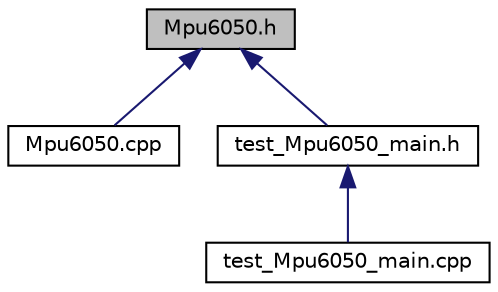 digraph "Mpu6050.h"
{
 // INTERACTIVE_SVG=YES
  edge [fontname="Helvetica",fontsize="10",labelfontname="Helvetica",labelfontsize="10"];
  node [fontname="Helvetica",fontsize="10",shape=record];
  Node1 [label="Mpu6050.h",height=0.2,width=0.4,color="black", fillcolor="grey75", style="filled" fontcolor="black"];
  Node1 -> Node2 [dir="back",color="midnightblue",fontsize="10",style="solid",fontname="Helvetica"];
  Node2 [label="Mpu6050.cpp",height=0.2,width=0.4,color="black", fillcolor="white", style="filled",URL="$_mpu6050_8cpp.html"];
  Node1 -> Node3 [dir="back",color="midnightblue",fontsize="10",style="solid",fontname="Helvetica"];
  Node3 [label="test_Mpu6050_main.h",height=0.2,width=0.4,color="black", fillcolor="white", style="filled",URL="$test___mpu6050__main_8h.html"];
  Node3 -> Node4 [dir="back",color="midnightblue",fontsize="10",style="solid",fontname="Helvetica"];
  Node4 [label="test_Mpu6050_main.cpp",height=0.2,width=0.4,color="black", fillcolor="white", style="filled",URL="$test___mpu6050__main_8cpp.html"];
}
